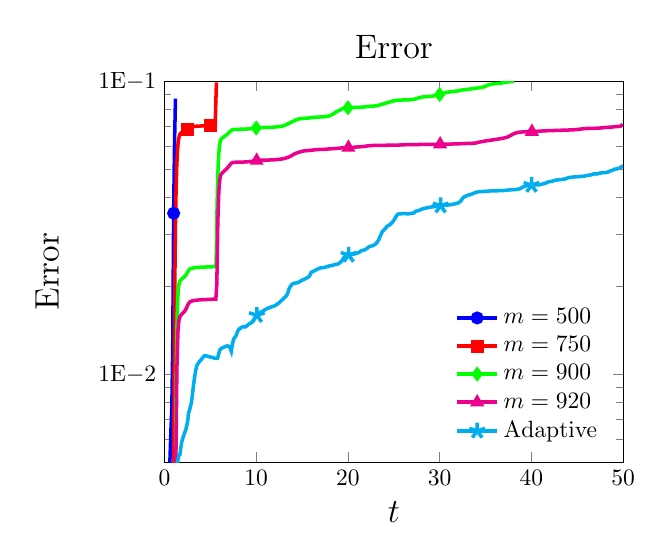 \begin{tikzpicture}[scale=0.85]

\begin{axis}[
  xmin = 0,
  xmax = 50,
  xtick = {0,10,20,30,40,50},
  xticklabels = {$0$,$10$,$20$,$30$,$40$,$50$},
  xlabel = $t$,
  ymode = log,
  ymin = 5E-3,
  ymax = 1E-1,
  ytick = {1E-3,1E-2,1E-1},
  yticklabels = {$1$E$-3$,$1$E$-2$,$1$E$-1$},
  ylabel = {Error},
  ylabel style = {yshift = 10pt},
  label style = {font=\Large},
%  legend entries = {$m=500$, $m=750$, $m=900$, $m=920$,
%  $m=1000$, Adaptive},
  legend entries = {$m=500$, $m=750$, $m=900$, $m=920$, Adaptive},
  legend cell align=left,
%  legend style={at={(0.96,0.5)},anchor=east},
%  legend style={at={(0.96,0.44)},anchor=east},
  legend pos = south east,
  legend style = {draw=none},
  title = {\Large{Error}}
  ]

\addlegendimage{mark=*,mark options=solid,blue,line width=1.5,solid}
\addlegendimage{mark=square*,mark options=solid,red,line width=1.5,solid}
\addlegendimage{mark=diamond*,mark options=solid,green,line width=1.5,solid}
\addlegendimage{mark=triangle*,mark options=solid,magenta,line width=1.5,solid}
\addlegendimage{mark=star,mark size=3.5pt,mark options=solid,cyan,line width=1.5,solid}

% error for m = 500
\addplot [mark=none,blue,line width=1.5] table{
1.0e-01 1.844e-06
2.0e-01 6.227e-04
3.0e-01 1.572e-03
4.0e-01 2.642e-03
5.0e-01 3.846e-03
6.0e-01 5.113e-03
7.0e-01 6.371e-03
8.0e-01 7.62e-03
9.0e-01 1.231e-02
1.0e+00 3.538e-02
1.1e+00 6.255e-02
1.2e+00 8.716e-02
};

% error for m = 750
\addplot [mark=none,red,line width=1.5] table{
6.667e-02 1.29e-06
1.333e-01 1.23e-04
2.0e-01 3.021e-04
2.667e-01 5.118e-04
3.333e-01 7.501e-04
4.0e-01 1.009e-03
4.667e-01 1.282e-03
5.333e-01 1.564e-03
6.0e-01 1.847e-03
6.667e-01 2.126e-03
7.333e-01 2.425e-03
8.0e-01 2.998e-03
8.667e-01 3.577e-03
9.333e-01 4.129e-03
1.0e+00 4.635e-03
1.067e+00 1.057e-02
1.133e+00 2.128e-02
1.2e+00 3.277e-02
1.267e+00 4.286e-02
1.333e+00 5.068e-02
1.4e+00 5.644e-02
1.467e+00 6.053e-02
1.533e+00 6.312e-02
1.6e+00 6.47e-02
1.667e+00 6.564e-02
1.733e+00 6.617e-02
1.8e+00 6.65e-02
1.867e+00 6.673e-02
1.933e+00 6.692e-02
2.0e+00 6.708e-02
2.067e+00 6.723e-02
2.133e+00 6.737e-02
2.2e+00 6.752e-02
2.267e+00 6.766e-02
2.333e+00 6.783e-02
2.4e+00 6.803e-02
2.467e+00 6.828e-02
2.533e+00 6.855e-02
2.6e+00 6.881e-02
2.667e+00 6.906e-02
2.733e+00 6.929e-02
2.8e+00 6.949e-02
2.867e+00 6.964e-02
2.933e+00 6.975e-02
3.0e+00 6.983e-02
3.067e+00 6.99e-02
3.133e+00 6.995e-02
3.2e+00 7.0e-02
3.267e+00 7.004e-02
3.333e+00 7.007e-02
3.4e+00 7.01e-02
3.467e+00 7.013e-02
3.533e+00 7.015e-02
3.6e+00 7.017e-02
3.667e+00 7.019e-02
3.733e+00 7.021e-02
3.8e+00 7.023e-02
3.867e+00 7.024e-02
3.933e+00 7.026e-02
4.0e+00 7.027e-02
4.067e+00 7.029e-02
4.133e+00 7.03e-02
4.2e+00 7.031e-02
4.267e+00 7.032e-02
4.333e+00 7.034e-02
4.4e+00 7.035e-02
4.467e+00 7.035e-02
4.533e+00 7.037e-02
4.6e+00 7.037e-02
4.667e+00 7.038e-02
4.733e+00 7.039e-02
4.8e+00 7.04e-02
4.867e+00 7.041e-02
4.933e+00 7.042e-02
5.0e+00 7.043e-02
5.067e+00 7.044e-02
5.133e+00 7.044e-02
5.2e+00 7.045e-02
5.267e+00 7.045e-02
5.333e+00 7.045e-02
5.4e+00 7.046e-02
5.467e+00 7.046e-02
5.533e+00 7.046e-02
5.6e+00 8.528e-02
5.667e+00 9.901e-02
};

% error for m = 900
\addplot [mark=none,green,line width=1.5] table{
5.556e-02 1.234e-06
1.111e-01 5.878e-05
1.667e-01 1.428e-04
2.222e-01 2.417e-04
2.778e-01 3.54e-04
3.333e-01 4.764e-04
3.889e-01 6.072e-04
4.444e-01 7.449e-04
5.0e-01 8.868e-04
5.556e-01 1.03e-03
6.111e-01 1.173e-03
6.667e-01 1.313e-03
7.222e-01 1.474e-03
7.778e-01 1.764e-03
8.333e-01 2.057e-03
8.889e-01 2.34e-03
9.444e-01 2.603e-03
1.0e+00 2.841e-03
1.056e+00 3.05e-03
1.111e+00 3.229e-03
1.167e+00 3.385e-03
1.222e+00 6.159e-03
1.278e+00 9.717e-03
1.333e+00 1.32e-02
1.389e+00 1.6e-02
1.444e+00 1.802e-02
1.5e+00 1.93e-02
1.556e+00 2.004e-02
1.611e+00 2.045e-02
1.667e+00 2.069e-02
1.722e+00 2.083e-02
1.778e+00 2.093e-02
1.833e+00 2.102e-02
1.889e+00 2.11e-02
1.944e+00 2.118e-02
2.0e+00 2.126e-02
2.056e+00 2.133e-02
2.111e+00 2.14e-02
2.167e+00 2.147e-02
2.222e+00 2.155e-02
2.278e+00 2.165e-02
2.333e+00 2.177e-02
2.389e+00 2.192e-02
2.444e+00 2.208e-02
2.5e+00 2.224e-02
2.556e+00 2.239e-02
2.611e+00 2.254e-02
2.667e+00 2.266e-02
2.722e+00 2.276e-02
2.778e+00 2.283e-02
2.833e+00 2.287e-02
2.889e+00 2.291e-02
2.944e+00 2.294e-02
3.0e+00 2.296e-02
3.056e+00 2.298e-02
3.111e+00 2.3e-02
3.167e+00 2.302e-02
3.222e+00 2.303e-02
3.278e+00 2.305e-02
3.333e+00 2.306e-02
3.389e+00 2.307e-02
3.444e+00 2.308e-02
3.5e+00 2.309e-02
3.556e+00 2.31e-02
3.611e+00 2.311e-02
3.667e+00 2.311e-02
3.722e+00 2.312e-02
3.778e+00 2.313e-02
3.833e+00 2.313e-02
3.889e+00 2.314e-02
3.944e+00 2.315e-02
4.0e+00 2.315e-02
4.056e+00 2.316e-02
4.111e+00 2.316e-02
4.167e+00 2.316e-02
4.222e+00 2.317e-02
4.278e+00 2.317e-02
4.333e+00 2.318e-02
4.389e+00 2.318e-02
4.444e+00 2.318e-02
4.5e+00 2.319e-02
4.556e+00 2.319e-02
4.611e+00 2.319e-02
4.667e+00 2.32e-02
4.722e+00 2.32e-02
4.778e+00 2.321e-02
4.833e+00 2.321e-02
4.889e+00 2.321e-02
4.944e+00 2.322e-02
5.0e+00 2.322e-02
5.056e+00 2.323e-02
5.111e+00 2.323e-02
5.167e+00 2.323e-02
5.222e+00 2.323e-02
5.278e+00 2.324e-02
5.333e+00 2.324e-02
5.389e+00 2.324e-02
5.444e+00 2.324e-02
5.5e+00 2.324e-02
5.556e+00 2.324e-02
5.611e+00 2.324e-02
5.667e+00 2.741e-02
5.722e+00 3.575e-02
5.778e+00 4.312e-02
5.833e+00 4.925e-02
5.889e+00 5.409e-02
5.944e+00 5.769e-02
6.0e+00 6.019e-02
6.056e+00 6.178e-02
6.111e+00 6.272e-02
6.167e+00 6.325e-02
6.222e+00 6.357e-02
6.278e+00 6.38e-02
6.333e+00 6.401e-02
6.389e+00 6.421e-02
6.444e+00 6.442e-02
6.5e+00 6.462e-02
6.556e+00 6.483e-02
6.611e+00 6.503e-02
6.667e+00 6.523e-02
6.722e+00 6.543e-02
6.778e+00 6.563e-02
6.833e+00 6.584e-02
6.889e+00 6.605e-02
6.944e+00 6.627e-02
7.0e+00 6.651e-02
7.056e+00 6.676e-02
7.111e+00 6.702e-02
7.167e+00 6.73e-02
7.222e+00 6.756e-02
7.278e+00 6.778e-02
7.333e+00 6.799e-02
7.389e+00 6.814e-02
7.444e+00 6.824e-02
7.5e+00 6.83e-02
7.556e+00 6.834e-02
7.611e+00 6.837e-02
7.667e+00 6.839e-02
7.722e+00 6.841e-02
7.778e+00 6.842e-02
7.833e+00 6.843e-02
7.889e+00 6.844e-02
7.944e+00 6.845e-02
8.0e+00 6.845e-02
8.056e+00 6.846e-02
8.111e+00 6.846e-02
8.167e+00 6.847e-02
8.222e+00 6.848e-02
8.278e+00 6.848e-02
8.333e+00 6.849e-02
8.389e+00 6.849e-02
8.444e+00 6.85e-02
8.5e+00 6.851e-02
8.556e+00 6.851e-02
8.611e+00 6.852e-02
8.667e+00 6.853e-02
8.722e+00 6.854e-02
8.778e+00 6.855e-02
8.833e+00 6.857e-02
8.889e+00 6.859e-02
8.944e+00 6.861e-02
9.0e+00 6.863e-02
9.056e+00 6.865e-02
9.111e+00 6.867e-02
9.167e+00 6.87e-02
9.222e+00 6.872e-02
9.278e+00 6.875e-02
9.333e+00 6.878e-02
9.389e+00 6.881e-02
9.444e+00 6.885e-02
9.5e+00 6.888e-02
9.556e+00 6.891e-02
9.611e+00 6.894e-02
9.667e+00 6.898e-02
9.722e+00 6.901e-02
9.778e+00 6.904e-02
9.833e+00 6.908e-02
9.889e+00 6.911e-02
9.944e+00 6.914e-02
1.0e+01 6.917e-02
1.006e+01 6.92e-02
1.011e+01 6.923e-02
1.017e+01 6.926e-02
1.022e+01 6.928e-02
1.028e+01 6.931e-02
1.033e+01 6.933e-02
1.039e+01 6.935e-02
1.044e+01 6.936e-02
1.05e+01 6.938e-02
1.056e+01 6.939e-02
1.061e+01 6.941e-02
1.067e+01 6.942e-02
1.072e+01 6.943e-02
1.078e+01 6.944e-02
1.083e+01 6.945e-02
1.089e+01 6.946e-02
1.094e+01 6.946e-02
1.1e+01 6.947e-02
1.106e+01 6.947e-02
1.111e+01 6.947e-02
1.117e+01 6.948e-02
1.122e+01 6.948e-02
1.128e+01 6.949e-02
1.133e+01 6.949e-02
1.139e+01 6.949e-02
1.144e+01 6.95e-02
1.15e+01 6.951e-02
1.156e+01 6.952e-02
1.161e+01 6.953e-02
1.167e+01 6.954e-02
1.172e+01 6.955e-02
1.178e+01 6.957e-02
1.183e+01 6.959e-02
1.189e+01 6.962e-02
1.194e+01 6.965e-02
1.2e+01 6.967e-02
1.206e+01 6.97e-02
1.211e+01 6.973e-02
1.217e+01 6.976e-02
1.222e+01 6.979e-02
1.228e+01 6.981e-02
1.233e+01 6.984e-02
1.239e+01 6.987e-02
1.244e+01 6.99e-02
1.25e+01 6.994e-02
1.256e+01 6.997e-02
1.261e+01 7.001e-02
1.267e+01 7.005e-02
1.272e+01 7.009e-02
1.278e+01 7.014e-02
1.283e+01 7.019e-02
1.289e+01 7.026e-02
1.294e+01 7.033e-02
1.3e+01 7.041e-02
1.306e+01 7.051e-02
1.311e+01 7.062e-02
1.317e+01 7.074e-02
1.322e+01 7.086e-02
1.328e+01 7.099e-02
1.333e+01 7.112e-02
1.339e+01 7.126e-02
1.344e+01 7.14e-02
1.35e+01 7.155e-02
1.356e+01 7.17e-02
1.361e+01 7.185e-02
1.367e+01 7.2e-02
1.372e+01 7.216e-02
1.378e+01 7.23e-02
1.383e+01 7.245e-02
1.389e+01 7.259e-02
1.394e+01 7.272e-02
1.4e+01 7.286e-02
1.406e+01 7.299e-02
1.411e+01 7.312e-02
1.417e+01 7.325e-02
1.422e+01 7.339e-02
1.428e+01 7.353e-02
1.433e+01 7.367e-02
1.439e+01 7.379e-02
1.444e+01 7.391e-02
1.45e+01 7.403e-02
1.456e+01 7.413e-02
1.461e+01 7.421e-02
1.467e+01 7.426e-02
1.472e+01 7.431e-02
1.478e+01 7.435e-02
1.483e+01 7.439e-02
1.489e+01 7.442e-02
1.494e+01 7.446e-02
1.5e+01 7.449e-02
1.506e+01 7.452e-02
1.511e+01 7.456e-02
1.517e+01 7.458e-02
1.522e+01 7.461e-02
1.528e+01 7.464e-02
1.533e+01 7.466e-02
1.539e+01 7.469e-02
1.544e+01 7.471e-02
1.55e+01 7.473e-02
1.556e+01 7.475e-02
1.561e+01 7.478e-02
1.567e+01 7.48e-02
1.572e+01 7.482e-02
1.578e+01 7.485e-02
1.583e+01 7.488e-02
1.589e+01 7.492e-02
1.594e+01 7.495e-02
1.6e+01 7.499e-02
1.606e+01 7.503e-02
1.611e+01 7.507e-02
1.617e+01 7.511e-02
1.622e+01 7.515e-02
1.628e+01 7.518e-02
1.633e+01 7.521e-02
1.639e+01 7.525e-02
1.644e+01 7.528e-02
1.65e+01 7.531e-02
1.656e+01 7.533e-02
1.661e+01 7.535e-02
1.667e+01 7.537e-02
1.672e+01 7.538e-02
1.678e+01 7.539e-02
1.683e+01 7.54e-02
1.689e+01 7.541e-02
1.694e+01 7.542e-02
1.7e+01 7.543e-02
1.706e+01 7.544e-02
1.711e+01 7.545e-02
1.717e+01 7.547e-02
1.722e+01 7.548e-02
1.728e+01 7.55e-02
1.733e+01 7.553e-02
1.739e+01 7.555e-02
1.744e+01 7.558e-02
1.75e+01 7.561e-02
1.756e+01 7.565e-02
1.761e+01 7.569e-02
1.767e+01 7.574e-02
1.772e+01 7.58e-02
1.778e+01 7.586e-02
1.783e+01 7.593e-02
1.789e+01 7.6e-02
1.794e+01 7.609e-02
1.8e+01 7.618e-02
1.806e+01 7.629e-02
1.811e+01 7.642e-02
1.817e+01 7.656e-02
1.822e+01 7.671e-02
1.828e+01 7.688e-02
1.833e+01 7.706e-02
1.839e+01 7.724e-02
1.844e+01 7.744e-02
1.85e+01 7.764e-02
1.856e+01 7.785e-02
1.861e+01 7.806e-02
1.867e+01 7.826e-02
1.872e+01 7.846e-02
1.878e+01 7.865e-02
1.883e+01 7.883e-02
1.889e+01 7.9e-02
1.894e+01 7.915e-02
1.9e+01 7.93e-02
1.906e+01 7.944e-02
1.911e+01 7.958e-02
1.917e+01 7.974e-02
1.922e+01 7.99e-02
1.928e+01 8.008e-02
1.933e+01 8.024e-02
1.939e+01 8.04e-02
1.944e+01 8.052e-02
1.95e+01 8.063e-02
1.956e+01 8.072e-02
1.961e+01 8.079e-02
1.967e+01 8.085e-02
1.972e+01 8.09e-02
1.978e+01 8.094e-02
1.983e+01 8.099e-02
1.989e+01 8.102e-02
1.994e+01 8.105e-02
2.0e+01 8.108e-02
2.006e+01 8.11e-02
2.011e+01 8.113e-02
2.017e+01 8.115e-02
2.022e+01 8.117e-02
2.028e+01 8.118e-02
2.033e+01 8.12e-02
2.039e+01 8.121e-02
2.044e+01 8.122e-02
2.05e+01 8.123e-02
2.056e+01 8.124e-02
2.061e+01 8.125e-02
2.067e+01 8.126e-02
2.072e+01 8.127e-02
2.078e+01 8.127e-02
2.083e+01 8.129e-02
2.089e+01 8.13e-02
2.094e+01 8.131e-02
2.1e+01 8.132e-02
2.106e+01 8.133e-02
2.111e+01 8.135e-02
2.117e+01 8.136e-02
2.122e+01 8.137e-02
2.128e+01 8.139e-02
2.133e+01 8.14e-02
2.139e+01 8.142e-02
2.144e+01 8.144e-02
2.15e+01 8.146e-02
2.156e+01 8.148e-02
2.161e+01 8.151e-02
2.167e+01 8.154e-02
2.172e+01 8.157e-02
2.178e+01 8.161e-02
2.183e+01 8.166e-02
2.189e+01 8.171e-02
2.194e+01 8.175e-02
2.2e+01 8.18e-02
2.206e+01 8.183e-02
2.211e+01 8.187e-02
2.217e+01 8.19e-02
2.222e+01 8.192e-02
2.228e+01 8.195e-02
2.233e+01 8.198e-02
2.239e+01 8.201e-02
2.244e+01 8.203e-02
2.25e+01 8.205e-02
2.256e+01 8.207e-02
2.261e+01 8.208e-02
2.267e+01 8.21e-02
2.272e+01 8.212e-02
2.278e+01 8.215e-02
2.283e+01 8.217e-02
2.289e+01 8.22e-02
2.294e+01 8.224e-02
2.3e+01 8.228e-02
2.306e+01 8.233e-02
2.311e+01 8.239e-02
2.317e+01 8.245e-02
2.322e+01 8.252e-02
2.328e+01 8.26e-02
2.333e+01 8.268e-02
2.339e+01 8.277e-02
2.344e+01 8.286e-02
2.35e+01 8.296e-02
2.356e+01 8.305e-02
2.361e+01 8.315e-02
2.367e+01 8.325e-02
2.372e+01 8.335e-02
2.378e+01 8.345e-02
2.383e+01 8.354e-02
2.389e+01 8.364e-02
2.394e+01 8.374e-02
2.4e+01 8.385e-02
2.406e+01 8.395e-02
2.411e+01 8.406e-02
2.417e+01 8.417e-02
2.422e+01 8.427e-02
2.428e+01 8.438e-02
2.433e+01 8.448e-02
2.439e+01 8.459e-02
2.444e+01 8.469e-02
2.45e+01 8.479e-02
2.456e+01 8.489e-02
2.461e+01 8.499e-02
2.467e+01 8.509e-02
2.472e+01 8.519e-02
2.478e+01 8.529e-02
2.483e+01 8.538e-02
2.489e+01 8.547e-02
2.494e+01 8.555e-02
2.5e+01 8.563e-02
2.506e+01 8.57e-02
2.511e+01 8.577e-02
2.517e+01 8.583e-02
2.522e+01 8.588e-02
2.528e+01 8.593e-02
2.533e+01 8.597e-02
2.539e+01 8.601e-02
2.544e+01 8.604e-02
2.55e+01 8.607e-02
2.556e+01 8.609e-02
2.561e+01 8.611e-02
2.567e+01 8.612e-02
2.572e+01 8.614e-02
2.578e+01 8.615e-02
2.583e+01 8.616e-02
2.589e+01 8.617e-02
2.594e+01 8.618e-02
2.6e+01 8.619e-02
2.606e+01 8.62e-02
2.611e+01 8.62e-02
2.617e+01 8.621e-02
2.622e+01 8.622e-02
2.628e+01 8.623e-02
2.633e+01 8.624e-02
2.639e+01 8.625e-02
2.644e+01 8.626e-02
2.65e+01 8.626e-02
2.656e+01 8.627e-02
2.661e+01 8.628e-02
2.667e+01 8.629e-02
2.672e+01 8.631e-02
2.678e+01 8.634e-02
2.683e+01 8.639e-02
2.689e+01 8.643e-02
2.694e+01 8.647e-02
2.7e+01 8.65e-02
2.706e+01 8.655e-02
2.711e+01 8.659e-02
2.717e+01 8.665e-02
2.722e+01 8.672e-02
2.728e+01 8.679e-02
2.733e+01 8.688e-02
2.739e+01 8.698e-02
2.744e+01 8.708e-02
2.75e+01 8.719e-02
2.756e+01 8.731e-02
2.761e+01 8.742e-02
2.767e+01 8.754e-02
2.772e+01 8.765e-02
2.778e+01 8.776e-02
2.783e+01 8.787e-02
2.789e+01 8.797e-02
2.794e+01 8.805e-02
2.8e+01 8.812e-02
2.806e+01 8.818e-02
2.811e+01 8.823e-02
2.817e+01 8.826e-02
2.822e+01 8.829e-02
2.828e+01 8.832e-02
2.833e+01 8.836e-02
2.839e+01 8.839e-02
2.844e+01 8.843e-02
2.85e+01 8.846e-02
2.856e+01 8.848e-02
2.861e+01 8.851e-02
2.867e+01 8.853e-02
2.872e+01 8.856e-02
2.878e+01 8.858e-02
2.883e+01 8.861e-02
2.889e+01 8.864e-02
2.894e+01 8.867e-02
2.9e+01 8.871e-02
2.906e+01 8.875e-02
2.911e+01 8.88e-02
2.917e+01 8.884e-02
2.922e+01 8.89e-02
2.928e+01 8.896e-02
2.933e+01 8.903e-02
2.939e+01 8.91e-02
2.944e+01 8.919e-02
2.95e+01 8.929e-02
2.956e+01 8.939e-02
2.961e+01 8.948e-02
2.967e+01 8.957e-02
2.972e+01 8.965e-02
2.978e+01 8.973e-02
2.983e+01 8.98e-02
2.989e+01 8.987e-02
2.994e+01 8.993e-02
3.0e+01 9.0e-02
3.006e+01 9.006e-02
3.011e+01 9.014e-02
3.017e+01 9.023e-02
3.022e+01 9.033e-02
3.028e+01 9.044e-02
3.033e+01 9.057e-02
3.039e+01 9.071e-02
3.044e+01 9.085e-02
3.05e+01 9.1e-02
3.056e+01 9.113e-02
3.061e+01 9.125e-02
3.067e+01 9.135e-02
3.072e+01 9.144e-02
3.078e+01 9.152e-02
3.083e+01 9.159e-02
3.089e+01 9.165e-02
3.094e+01 9.17e-02
3.1e+01 9.176e-02
3.106e+01 9.181e-02
3.111e+01 9.186e-02
3.117e+01 9.191e-02
3.122e+01 9.196e-02
3.128e+01 9.201e-02
3.133e+01 9.206e-02
3.139e+01 9.21e-02
3.144e+01 9.214e-02
3.15e+01 9.219e-02
3.156e+01 9.223e-02
3.161e+01 9.227e-02
3.167e+01 9.231e-02
3.172e+01 9.235e-02
3.178e+01 9.239e-02
3.183e+01 9.243e-02
3.189e+01 9.248e-02
3.194e+01 9.253e-02
3.2e+01 9.259e-02
3.206e+01 9.266e-02
3.211e+01 9.273e-02
3.217e+01 9.282e-02
3.222e+01 9.291e-02
3.228e+01 9.3e-02
3.233e+01 9.308e-02
3.239e+01 9.317e-02
3.244e+01 9.324e-02
3.25e+01 9.329e-02
3.256e+01 9.334e-02
3.261e+01 9.338e-02
3.267e+01 9.342e-02
3.272e+01 9.347e-02
3.278e+01 9.351e-02
3.283e+01 9.355e-02
3.289e+01 9.359e-02
3.294e+01 9.364e-02
3.3e+01 9.368e-02
3.306e+01 9.372e-02
3.311e+01 9.377e-02
3.317e+01 9.381e-02
3.322e+01 9.386e-02
3.328e+01 9.39e-02
3.333e+01 9.395e-02
3.339e+01 9.4e-02
3.344e+01 9.405e-02
3.35e+01 9.41e-02
3.356e+01 9.415e-02
3.361e+01 9.421e-02
3.367e+01 9.426e-02
3.372e+01 9.432e-02
3.378e+01 9.438e-02
3.383e+01 9.444e-02
3.389e+01 9.449e-02
3.394e+01 9.455e-02
3.4e+01 9.461e-02
3.406e+01 9.466e-02
3.411e+01 9.472e-02
3.417e+01 9.478e-02
3.422e+01 9.484e-02
3.428e+01 9.49e-02
3.433e+01 9.496e-02
3.439e+01 9.502e-02
3.444e+01 9.508e-02
3.45e+01 9.514e-02
3.456e+01 9.521e-02
3.461e+01 9.527e-02
3.467e+01 9.534e-02
3.472e+01 9.542e-02
3.478e+01 9.549e-02
3.483e+01 9.557e-02
3.489e+01 9.568e-02
3.494e+01 9.588e-02
3.5e+01 9.61e-02
3.506e+01 9.631e-02
3.511e+01 9.651e-02
3.517e+01 9.668e-02
3.522e+01 9.683e-02
3.528e+01 9.696e-02
3.533e+01 9.708e-02
3.539e+01 9.718e-02
3.544e+01 9.728e-02
3.55e+01 9.737e-02
3.556e+01 9.746e-02
3.561e+01 9.754e-02
3.567e+01 9.762e-02
3.572e+01 9.77e-02
3.578e+01 9.777e-02
3.583e+01 9.784e-02
3.589e+01 9.79e-02
3.594e+01 9.796e-02
3.6e+01 9.802e-02
3.606e+01 9.806e-02
3.611e+01 9.81e-02
3.617e+01 9.814e-02
3.622e+01 9.817e-02
3.628e+01 9.82e-02
3.633e+01 9.822e-02
3.639e+01 9.824e-02
3.644e+01 9.825e-02
3.65e+01 9.827e-02
3.656e+01 9.828e-02
3.661e+01 9.831e-02
3.667e+01 9.838e-02
3.672e+01 9.846e-02
3.678e+01 9.854e-02
3.683e+01 9.863e-02
3.689e+01 9.871e-02
3.694e+01 9.879e-02
3.7e+01 9.888e-02
3.706e+01 9.896e-02
3.711e+01 9.903e-02
3.717e+01 9.91e-02
3.722e+01 9.916e-02
3.728e+01 9.922e-02
3.733e+01 9.927e-02
3.739e+01 9.932e-02
3.744e+01 9.935e-02
3.75e+01 9.939e-02
3.756e+01 9.943e-02
3.761e+01 9.946e-02
3.767e+01 9.949e-02
3.772e+01 9.953e-02
3.778e+01 9.957e-02
3.783e+01 9.961e-02
3.789e+01 9.967e-02
3.794e+01 9.973e-02
3.8e+01 9.979e-02
3.806e+01 9.987e-02
3.811e+01 9.995e-02
};

% error for m = 920
\addplot [mark=none,magenta,line width=1.5] table{
5.435e-02 1.215e-06
1.63e-01 1.304e-04
2.717e-01 3.232e-04
3.804e-01 5.544e-04
4.891e-01 8.105e-04
5.978e-01 1.074e-03
7.065e-01 1.333e-03
8.152e-01 1.852e-03
9.239e-01 2.364e-03
1.033e+00 2.792e-03
1.141e+00 3.118e-03
1.25e+00 5.386e-03
1.359e+00 1.058e-02
1.467e+00 1.394e-02
1.576e+00 1.526e-02
1.685e+00 1.568e-02
1.794e+00 1.588e-02
1.902e+00 1.603e-02
2.011e+00 1.616e-02
2.12e+00 1.629e-02
2.228e+00 1.644e-02
2.337e+00 1.665e-02
2.446e+00 1.695e-02
2.554e+00 1.724e-02
2.663e+00 1.748e-02
2.772e+00 1.763e-02
2.88e+00 1.77e-02
2.989e+00 1.775e-02
3.098e+00 1.778e-02
3.207e+00 1.781e-02
3.315e+00 1.783e-02
3.424e+00 1.785e-02
3.533e+00 1.787e-02
3.641e+00 1.788e-02
3.75e+00 1.79e-02
3.859e+00 1.791e-02
3.967e+00 1.792e-02
4.076e+00 1.793e-02
4.185e+00 1.794e-02
4.293e+00 1.794e-02
4.402e+00 1.795e-02
4.511e+00 1.796e-02
4.62e+00 1.796e-02
4.728e+00 1.797e-02
4.837e+00 1.798e-02
4.946e+00 1.798e-02
5.054e+00 1.799e-02
5.163e+00 1.8e-02
5.272e+00 1.8e-02
5.38e+00 1.8e-02
5.489e+00 1.8e-02
5.598e+00 1.8e-02
5.707e+00 2.028e-02
5.815e+00 3.318e-02
5.924e+00 4.189e-02
6.033e+00 4.625e-02
6.141e+00 4.784e-02
6.25e+00 4.84e-02
6.359e+00 4.878e-02
6.467e+00 4.915e-02
6.576e+00 4.953e-02
6.685e+00 4.99e-02
6.793e+00 5.028e-02
6.902e+00 5.069e-02
7.011e+00 5.116e-02
7.12e+00 5.171e-02
7.228e+00 5.219e-02
7.337e+00 5.255e-02
7.446e+00 5.271e-02
7.554e+00 5.278e-02
7.663e+00 5.281e-02
7.772e+00 5.284e-02
7.88e+00 5.285e-02
7.989e+00 5.287e-02
8.098e+00 5.288e-02
8.207e+00 5.289e-02
8.315e+00 5.29e-02
8.424e+00 5.29e-02
8.533e+00 5.292e-02
8.641e+00 5.293e-02
8.75e+00 5.295e-02
8.859e+00 5.298e-02
8.967e+00 5.301e-02
9.076e+00 5.305e-02
9.185e+00 5.309e-02
9.293e+00 5.314e-02
9.402e+00 5.319e-02
9.511e+00 5.325e-02
9.62e+00 5.33e-02
9.728e+00 5.336e-02
9.837e+00 5.342e-02
9.946e+00 5.347e-02
1.005e+01 5.352e-02
1.016e+01 5.357e-02
1.027e+01 5.361e-02
1.038e+01 5.365e-02
1.049e+01 5.368e-02
1.06e+01 5.37e-02
1.071e+01 5.372e-02
1.081e+01 5.374e-02
1.092e+01 5.375e-02
1.103e+01 5.375e-02
1.114e+01 5.376e-02
1.125e+01 5.376e-02
1.136e+01 5.377e-02
1.147e+01 5.378e-02
1.158e+01 5.379e-02
1.169e+01 5.381e-02
1.179e+01 5.383e-02
1.19e+01 5.386e-02
1.201e+01 5.39e-02
1.212e+01 5.394e-02
1.223e+01 5.397e-02
1.234e+01 5.401e-02
1.245e+01 5.405e-02
1.255e+01 5.41e-02
1.266e+01 5.415e-02
1.277e+01 5.42e-02
1.288e+01 5.427e-02
1.299e+01 5.435e-02
1.31e+01 5.445e-02
1.321e+01 5.458e-02
1.331e+01 5.472e-02
1.342e+01 5.487e-02
1.353e+01 5.502e-02
1.364e+01 5.519e-02
1.375e+01 5.541e-02
1.386e+01 5.567e-02
1.397e+01 5.595e-02
1.408e+01 5.621e-02
1.419e+01 5.644e-02
1.429e+01 5.663e-02
1.44e+01 5.681e-02
1.451e+01 5.697e-02
1.462e+01 5.711e-02
1.473e+01 5.725e-02
1.484e+01 5.738e-02
1.495e+01 5.751e-02
1.505e+01 5.763e-02
1.516e+01 5.772e-02
1.527e+01 5.779e-02
1.538e+01 5.785e-02
1.549e+01 5.788e-02
1.56e+01 5.792e-02
1.571e+01 5.795e-02
1.581e+01 5.798e-02
1.592e+01 5.802e-02
1.603e+01 5.807e-02
1.614e+01 5.813e-02
1.625e+01 5.819e-02
1.636e+01 5.825e-02
1.647e+01 5.83e-02
1.658e+01 5.835e-02
1.669e+01 5.838e-02
1.679e+01 5.84e-02
1.69e+01 5.843e-02
1.701e+01 5.844e-02
1.712e+01 5.846e-02
1.723e+01 5.848e-02
1.734e+01 5.849e-02
1.745e+01 5.851e-02
1.755e+01 5.854e-02
1.766e+01 5.857e-02
1.777e+01 5.861e-02
1.788e+01 5.864e-02
1.799e+01 5.868e-02
1.81e+01 5.871e-02
1.821e+01 5.874e-02
1.831e+01 5.877e-02
1.842e+01 5.88e-02
1.853e+01 5.883e-02
1.864e+01 5.887e-02
1.875e+01 5.891e-02
1.886e+01 5.896e-02
1.897e+01 5.902e-02
1.908e+01 5.906e-02
1.919e+01 5.91e-02
1.929e+01 5.913e-02
1.94e+01 5.915e-02
1.951e+01 5.917e-02
1.962e+01 5.92e-02
1.973e+01 5.925e-02
1.984e+01 5.927e-02
1.995e+01 5.928e-02
2.005e+01 5.929e-02
2.016e+01 5.93e-02
2.027e+01 5.931e-02
2.038e+01 5.933e-02
2.049e+01 5.936e-02
2.06e+01 5.941e-02
2.071e+01 5.947e-02
2.082e+01 5.952e-02
2.092e+01 5.956e-02
2.103e+01 5.96e-02
2.114e+01 5.963e-02
2.125e+01 5.966e-02
2.136e+01 5.97e-02
2.147e+01 5.973e-02
2.158e+01 5.978e-02
2.168e+01 5.983e-02
2.179e+01 5.988e-02
2.19e+01 5.994e-02
2.201e+01 5.999e-02
2.212e+01 6.005e-02
2.223e+01 6.011e-02
2.234e+01 6.019e-02
2.245e+01 6.022e-02
2.255e+01 6.026e-02
2.266e+01 6.027e-02
2.277e+01 6.029e-02
2.288e+01 6.03e-02
2.299e+01 6.032e-02
2.31e+01 6.033e-02
2.321e+01 6.034e-02
2.332e+01 6.034e-02
2.342e+01 6.035e-02
2.353e+01 6.035e-02
2.364e+01 6.036e-02
2.375e+01 6.036e-02
2.386e+01 6.037e-02
2.397e+01 6.037e-02
2.408e+01 6.038e-02
2.418e+01 6.039e-02
2.429e+01 6.039e-02
2.44e+01 6.04e-02
2.451e+01 6.04e-02
2.462e+01 6.04e-02
2.473e+01 6.041e-02
2.484e+01 6.041e-02
2.495e+01 6.042e-02
2.505e+01 6.043e-02
2.516e+01 6.044e-02
2.527e+01 6.045e-02
2.538e+01 6.047e-02
2.549e+01 6.048e-02
2.56e+01 6.05e-02
2.571e+01 6.052e-02
2.582e+01 6.054e-02
2.592e+01 6.057e-02
2.603e+01 6.06e-02
2.614e+01 6.062e-02
2.625e+01 6.063e-02
2.636e+01 6.065e-02
2.647e+01 6.066e-02
2.658e+01 6.067e-02
2.668e+01 6.068e-02
2.679e+01 6.069e-02
2.69e+01 6.069e-02
2.701e+01 6.07e-02
2.712e+01 6.071e-02
2.723e+01 6.071e-02
2.734e+01 6.072e-02
2.745e+01 6.072e-02
2.755e+01 6.072e-02
2.766e+01 6.073e-02
2.777e+01 6.075e-02
2.788e+01 6.076e-02
2.799e+01 6.077e-02
2.81e+01 6.078e-02
2.821e+01 6.079e-02
2.832e+01 6.08e-02
2.842e+01 6.08e-02
2.853e+01 6.081e-02
2.864e+01 6.082e-02
2.875e+01 6.083e-02
2.886e+01 6.084e-02
2.897e+01 6.084e-02
2.908e+01 6.085e-02
2.918e+01 6.085e-02
2.929e+01 6.085e-02
2.94e+01 6.085e-02
2.951e+01 6.086e-02
2.962e+01 6.086e-02
2.973e+01 6.086e-02
2.984e+01 6.087e-02
2.995e+01 6.087e-02
3.005e+01 6.087e-02
3.016e+01 6.087e-02
3.027e+01 6.088e-02
3.038e+01 6.088e-02
3.049e+01 6.089e-02
3.06e+01 6.09e-02
3.071e+01 6.091e-02
3.082e+01 6.093e-02
3.092e+01 6.094e-02
3.103e+01 6.095e-02
3.114e+01 6.096e-02
3.125e+01 6.097e-02
3.136e+01 6.099e-02
3.147e+01 6.101e-02
3.158e+01 6.104e-02
3.168e+01 6.106e-02
3.179e+01 6.108e-02
3.19e+01 6.109e-02
3.201e+01 6.11e-02
3.212e+01 6.11e-02
3.223e+01 6.111e-02
3.234e+01 6.113e-02
3.245e+01 6.114e-02
3.255e+01 6.117e-02
3.266e+01 6.12e-02
3.277e+01 6.122e-02
3.288e+01 6.124e-02
3.299e+01 6.125e-02
3.31e+01 6.127e-02
3.321e+01 6.128e-02
3.332e+01 6.13e-02
3.342e+01 6.132e-02
3.353e+01 6.133e-02
3.364e+01 6.135e-02
3.375e+01 6.136e-02
3.386e+01 6.141e-02
3.397e+01 6.153e-02
3.408e+01 6.165e-02
3.418e+01 6.177e-02
3.429e+01 6.188e-02
3.44e+01 6.198e-02
3.451e+01 6.207e-02
3.462e+01 6.216e-02
3.473e+01 6.224e-02
3.484e+01 6.233e-02
3.495e+01 6.242e-02
3.505e+01 6.251e-02
3.516e+01 6.259e-02
3.527e+01 6.266e-02
3.538e+01 6.272e-02
3.549e+01 6.278e-02
3.56e+01 6.285e-02
3.571e+01 6.293e-02
3.582e+01 6.301e-02
3.592e+01 6.31e-02
3.603e+01 6.319e-02
3.614e+01 6.326e-02
3.625e+01 6.333e-02
3.636e+01 6.339e-02
3.647e+01 6.346e-02
3.658e+01 6.354e-02
3.668e+01 6.363e-02
3.679e+01 6.373e-02
3.69e+01 6.383e-02
3.701e+01 6.394e-02
3.712e+01 6.406e-02
3.723e+01 6.42e-02
3.734e+01 6.436e-02
3.745e+01 6.455e-02
3.755e+01 6.478e-02
3.766e+01 6.505e-02
3.777e+01 6.534e-02
3.788e+01 6.562e-02
3.799e+01 6.59e-02
3.81e+01 6.614e-02
3.821e+01 6.635e-02
3.832e+01 6.652e-02
3.842e+01 6.666e-02
3.853e+01 6.678e-02
3.864e+01 6.686e-02
3.875e+01 6.693e-02
3.886e+01 6.698e-02
3.897e+01 6.703e-02
3.908e+01 6.706e-02
3.918e+01 6.709e-02
3.929e+01 6.712e-02
3.94e+01 6.713e-02
3.951e+01 6.715e-02
3.962e+01 6.716e-02
3.973e+01 6.717e-02
3.984e+01 6.718e-02
3.995e+01 6.719e-02
4.005e+01 6.721e-02
4.016e+01 6.723e-02
4.027e+01 6.726e-02
4.038e+01 6.729e-02
4.049e+01 6.733e-02
4.06e+01 6.737e-02
4.071e+01 6.742e-02
4.082e+01 6.745e-02
4.092e+01 6.749e-02
4.103e+01 6.752e-02
4.114e+01 6.755e-02
4.125e+01 6.758e-02
4.136e+01 6.76e-02
4.147e+01 6.763e-02
4.158e+01 6.766e-02
4.168e+01 6.768e-02
4.179e+01 6.77e-02
4.19e+01 6.772e-02
4.201e+01 6.774e-02
4.212e+01 6.776e-02
4.223e+01 6.778e-02
4.234e+01 6.78e-02
4.245e+01 6.782e-02
4.255e+01 6.783e-02
4.266e+01 6.785e-02
4.277e+01 6.786e-02
4.288e+01 6.788e-02
4.299e+01 6.79e-02
4.31e+01 6.792e-02
4.321e+01 6.794e-02
4.332e+01 6.796e-02
4.342e+01 6.798e-02
4.353e+01 6.801e-02
4.364e+01 6.803e-02
4.375e+01 6.805e-02
4.386e+01 6.806e-02
4.397e+01 6.807e-02
4.408e+01 6.809e-02
4.418e+01 6.81e-02
4.429e+01 6.812e-02
4.44e+01 6.814e-02
4.451e+01 6.816e-02
4.462e+01 6.82e-02
4.473e+01 6.824e-02
4.484e+01 6.829e-02
4.495e+01 6.835e-02
4.505e+01 6.842e-02
4.516e+01 6.848e-02
4.527e+01 6.855e-02
4.538e+01 6.861e-02
4.549e+01 6.867e-02
4.56e+01 6.872e-02
4.571e+01 6.878e-02
4.582e+01 6.882e-02
4.592e+01 6.886e-02
4.603e+01 6.89e-02
4.614e+01 6.892e-02
4.625e+01 6.893e-02
4.636e+01 6.894e-02
4.647e+01 6.896e-02
4.658e+01 6.897e-02
4.668e+01 6.898e-02
4.679e+01 6.9e-02
4.69e+01 6.901e-02
4.701e+01 6.902e-02
4.712e+01 6.904e-02
4.723e+01 6.907e-02
4.734e+01 6.91e-02
4.745e+01 6.914e-02
4.755e+01 6.918e-02
4.766e+01 6.923e-02
4.777e+01 6.929e-02
4.788e+01 6.934e-02
4.799e+01 6.94e-02
4.81e+01 6.946e-02
4.821e+01 6.95e-02
4.832e+01 6.954e-02
4.842e+01 6.958e-02
4.853e+01 6.961e-02
4.864e+01 6.964e-02
4.875e+01 6.968e-02
4.886e+01 6.973e-02
4.897e+01 6.981e-02
4.908e+01 6.987e-02
4.918e+01 6.992e-02
4.929e+01 6.997e-02
4.94e+01 6.999e-02
4.951e+01 7.0e-02
4.962e+01 7.002e-02
4.973e+01 7.022e-02
4.984e+01 7.068e-02
4.995e+01 7.12e-02
};

% adaptive time step size
\addplot [mark=none,cyan,line width=1.5] table{
5.0e-02 3.947e-05
1.212e-01 1.825e-04
2.224e-01 5.862e-04
3.335e-01 1.204e-03
4.39e-01 1.677e-03
5.547e-01 2.186e-03
6.655e-01 2.541e-03
7.707e-01 2.784e-03
8.727e-01 3.258e-03
9.702e-01 3.788e-03
1.068e+00 4.215e-03
1.143e+00 4.426e-03
1.215e+00 4.487e-03
1.283e+00 4.646e-03
1.348e+00 4.805e-03
1.414e+00 4.96e-03
1.479e+00 5.104e-03
1.546e+00 5.226e-03
1.616e+00 5.306e-03
1.692e+00 5.317e-03
1.774e+00 5.579e-03
1.859e+00 5.805e-03
1.946e+00 5.967e-03
2.036e+00 6.093e-03
2.124e+00 6.204e-03
2.208e+00 6.306e-03
2.288e+00 6.412e-03
2.368e+00 6.539e-03
2.449e+00 6.703e-03
2.532e+00 6.907e-03
2.617e+00 7.322e-03
2.67e+00 7.44e-03
2.72e+00 7.507e-03
2.785e+00 7.645e-03
2.848e+00 7.776e-03
2.921e+00 7.947e-03
3.025e+00 8.382e-03
3.143e+00 9.034e-03
3.26e+00 9.63e-03
3.382e+00 1.02e-02
3.491e+00 1.06e-02
3.595e+00 1.079e-02
3.698e+00 1.09e-02
3.8e+00 1.102e-02
3.903e+00 1.11e-02
4.018e+00 1.121e-02
4.143e+00 1.135e-02
4.273e+00 1.149e-02
4.397e+00 1.155e-02
4.514e+00 1.154e-02
4.618e+00 1.151e-02
4.696e+00 1.15e-02
4.769e+00 1.148e-02
4.839e+00 1.146e-02
4.906e+00 1.145e-02
4.977e+00 1.143e-02
5.052e+00 1.141e-02
5.129e+00 1.14e-02
5.209e+00 1.139e-02
5.292e+00 1.138e-02
5.378e+00 1.135e-02
5.468e+00 1.133e-02
5.564e+00 1.131e-02
5.668e+00 1.131e-02
5.783e+00 1.132e-02
5.901e+00 1.168e-02
6.014e+00 1.201e-02
6.123e+00 1.218e-02
6.231e+00 1.224e-02
6.337e+00 1.229e-02
6.44e+00 1.233e-02
6.544e+00 1.237e-02
6.652e+00 1.241e-02
6.771e+00 1.246e-02
6.903e+00 1.247e-02
7.03e+00 1.242e-02
7.154e+00 1.226e-02
7.284e+00 1.196e-02
7.407e+00 1.264e-02
7.528e+00 1.312e-02
7.636e+00 1.331e-02
7.738e+00 1.34e-02
7.846e+00 1.36e-02
7.956e+00 1.396e-02
8.053e+00 1.413e-02
8.145e+00 1.423e-02
8.246e+00 1.431e-02
8.352e+00 1.44e-02
8.472e+00 1.447e-02
8.599e+00 1.451e-02
8.698e+00 1.45e-02
8.792e+00 1.447e-02
8.918e+00 1.455e-02
9.039e+00 1.466e-02
9.153e+00 1.476e-02
9.274e+00 1.487e-02
9.345e+00 1.49e-02
9.411e+00 1.492e-02
9.506e+00 1.498e-02
9.601e+00 1.506e-02
9.71e+00 1.521e-02
9.842e+00 1.55e-02
9.96e+00 1.569e-02
1.007e+01 1.586e-02
1.02e+01 1.603e-02
1.032e+01 1.617e-02
1.043e+01 1.625e-02
1.055e+01 1.63e-02
1.068e+01 1.636e-02
1.082e+01 1.647e-02
1.096e+01 1.658e-02
1.109e+01 1.666e-02
1.122e+01 1.675e-02
1.135e+01 1.681e-02
1.147e+01 1.687e-02
1.158e+01 1.692e-02
1.169e+01 1.696e-02
1.18e+01 1.7e-02
1.191e+01 1.705e-02
1.202e+01 1.711e-02
1.215e+01 1.72e-02
1.228e+01 1.732e-02
1.24e+01 1.742e-02
1.251e+01 1.751e-02
1.264e+01 1.769e-02
1.277e+01 1.784e-02
1.289e+01 1.796e-02
1.302e+01 1.814e-02
1.316e+01 1.831e-02
1.33e+01 1.851e-02
1.344e+01 1.891e-02
1.36e+01 1.957e-02
1.374e+01 1.996e-02
1.387e+01 2.018e-02
1.402e+01 2.036e-02
1.415e+01 2.04e-02
1.425e+01 2.042e-02
1.435e+01 2.046e-02
1.443e+01 2.048e-02
1.45e+01 2.05e-02
1.458e+01 2.054e-02
1.468e+01 2.062e-02
1.48e+01 2.072e-02
1.492e+01 2.084e-02
1.504e+01 2.093e-02
1.515e+01 2.099e-02
1.526e+01 2.106e-02
1.54e+01 2.118e-02
1.556e+01 2.134e-02
1.569e+01 2.144e-02
1.582e+01 2.163e-02
1.598e+01 2.221e-02
1.607e+01 2.23e-02
1.615e+01 2.234e-02
1.627e+01 2.246e-02
1.637e+01 2.254e-02
1.646e+01 2.26e-02
1.657e+01 2.271e-02
1.668e+01 2.28e-02
1.679e+01 2.29e-02
1.69e+01 2.297e-02
1.699e+01 2.301e-02
1.708e+01 2.303e-02
1.717e+01 2.305e-02
1.726e+01 2.308e-02
1.735e+01 2.31e-02
1.745e+01 2.312e-02
1.756e+01 2.317e-02
1.768e+01 2.323e-02
1.78e+01 2.33e-02
1.792e+01 2.337e-02
1.8e+01 2.34e-02
1.809e+01 2.342e-02
1.818e+01 2.345e-02
1.828e+01 2.348e-02
1.839e+01 2.354e-02
1.85e+01 2.36e-02
1.86e+01 2.364e-02
1.871e+01 2.368e-02
1.883e+01 2.371e-02
1.894e+01 2.379e-02
1.905e+01 2.389e-02
1.915e+01 2.403e-02
1.924e+01 2.419e-02
1.934e+01 2.437e-02
1.945e+01 2.462e-02
1.957e+01 2.499e-02
1.968e+01 2.521e-02
1.978e+01 2.53e-02
1.987e+01 2.536e-02
1.997e+01 2.542e-02
2.007e+01 2.548e-02
2.017e+01 2.552e-02
2.025e+01 2.554e-02
2.032e+01 2.556e-02
2.038e+01 2.557e-02
2.045e+01 2.559e-02
2.055e+01 2.563e-02
2.065e+01 2.567e-02
2.074e+01 2.571e-02
2.084e+01 2.576e-02
2.095e+01 2.582e-02
2.106e+01 2.589e-02
2.117e+01 2.598e-02
2.13e+01 2.614e-02
2.144e+01 2.633e-02
2.155e+01 2.639e-02
2.165e+01 2.643e-02
2.179e+01 2.653e-02
2.195e+01 2.667e-02
2.21e+01 2.686e-02
2.225e+01 2.713e-02
2.237e+01 2.725e-02
2.249e+01 2.733e-02
2.258e+01 2.736e-02
2.267e+01 2.74e-02
2.277e+01 2.749e-02
2.287e+01 2.76e-02
2.297e+01 2.773e-02
2.307e+01 2.791e-02
2.318e+01 2.816e-02
2.329e+01 2.849e-02
2.342e+01 2.909e-02
2.355e+01 2.967e-02
2.369e+01 3.04e-02
2.381e+01 3.081e-02
2.394e+01 3.104e-02
2.408e+01 3.139e-02
2.423e+01 3.185e-02
2.435e+01 3.206e-02
2.446e+01 3.22e-02
2.46e+01 3.241e-02
2.475e+01 3.276e-02
2.49e+01 3.313e-02
2.505e+01 3.364e-02
2.519e+01 3.427e-02
2.533e+01 3.484e-02
2.545e+01 3.512e-02
2.557e+01 3.522e-02
2.568e+01 3.524e-02
2.579e+01 3.524e-02
2.592e+01 3.526e-02
2.603e+01 3.529e-02
2.615e+01 3.531e-02
2.627e+01 3.528e-02
2.637e+01 3.525e-02
2.647e+01 3.524e-02
2.657e+01 3.524e-02
2.667e+01 3.526e-02
2.676e+01 3.528e-02
2.685e+01 3.532e-02
2.694e+01 3.537e-02
2.702e+01 3.54e-02
2.712e+01 3.54e-02
2.723e+01 3.555e-02
2.737e+01 3.595e-02
2.747e+01 3.6e-02
2.756e+01 3.604e-02
2.768e+01 3.613e-02
2.782e+01 3.628e-02
2.794e+01 3.645e-02
2.806e+01 3.656e-02
2.817e+01 3.663e-02
2.828e+01 3.67e-02
2.841e+01 3.68e-02
2.853e+01 3.688e-02
2.865e+01 3.694e-02
2.877e+01 3.702e-02
2.891e+01 3.71e-02
2.905e+01 3.716e-02
2.917e+01 3.719e-02
2.928e+01 3.722e-02
2.939e+01 3.726e-02
2.95e+01 3.732e-02
2.961e+01 3.74e-02
2.973e+01 3.749e-02
2.985e+01 3.752e-02
2.996e+01 3.753e-02
3.01e+01 3.754e-02
3.025e+01 3.757e-02
3.039e+01 3.76e-02
3.053e+01 3.765e-02
3.066e+01 3.77e-02
3.079e+01 3.773e-02
3.092e+01 3.777e-02
3.106e+01 3.78e-02
3.119e+01 3.786e-02
3.134e+01 3.792e-02
3.149e+01 3.801e-02
3.161e+01 3.809e-02
3.173e+01 3.817e-02
3.185e+01 3.825e-02
3.197e+01 3.833e-02
3.209e+01 3.847e-02
3.222e+01 3.876e-02
3.236e+01 3.918e-02
3.251e+01 3.984e-02
3.266e+01 4.022e-02
3.28e+01 4.04e-02
3.295e+01 4.062e-02
3.309e+01 4.08e-02
3.319e+01 4.088e-02
3.329e+01 4.094e-02
3.34e+01 4.103e-02
3.352e+01 4.116e-02
3.367e+01 4.136e-02
3.382e+01 4.157e-02
3.395e+01 4.17e-02
3.408e+01 4.178e-02
3.422e+01 4.189e-02
3.432e+01 4.192e-02
3.442e+01 4.194e-02
3.451e+01 4.196e-02
3.461e+01 4.197e-02
3.47e+01 4.199e-02
3.479e+01 4.2e-02
3.488e+01 4.202e-02
3.497e+01 4.203e-02
3.507e+01 4.206e-02
3.518e+01 4.209e-02
3.531e+01 4.213e-02
3.542e+01 4.215e-02
3.552e+01 4.217e-02
3.563e+01 4.218e-02
3.573e+01 4.22e-02
3.583e+01 4.221e-02
3.594e+01 4.221e-02
3.606e+01 4.222e-02
3.618e+01 4.223e-02
3.629e+01 4.223e-02
3.64e+01 4.224e-02
3.652e+01 4.225e-02
3.664e+01 4.226e-02
3.678e+01 4.228e-02
3.691e+01 4.231e-02
3.704e+01 4.233e-02
3.717e+01 4.236e-02
3.731e+01 4.24e-02
3.744e+01 4.245e-02
3.755e+01 4.248e-02
3.764e+01 4.25e-02
3.772e+01 4.252e-02
3.78e+01 4.254e-02
3.787e+01 4.256e-02
3.794e+01 4.257e-02
3.801e+01 4.259e-02
3.808e+01 4.26e-02
3.814e+01 4.261e-02
3.822e+01 4.263e-02
3.83e+01 4.265e-02
3.84e+01 4.268e-02
3.854e+01 4.279e-02
3.865e+01 4.284e-02
3.875e+01 4.291e-02
3.885e+01 4.312e-02
3.895e+01 4.327e-02
3.906e+01 4.349e-02
3.915e+01 4.357e-02
3.922e+01 4.364e-02
3.932e+01 4.378e-02
3.94e+01 4.388e-02
3.949e+01 4.397e-02
3.956e+01 4.403e-02
3.962e+01 4.407e-02
3.968e+01 4.409e-02
3.974e+01 4.411e-02
3.979e+01 4.412e-02
3.985e+01 4.413e-02
3.99e+01 4.414e-02
3.995e+01 4.415e-02
4.001e+01 4.415e-02
4.007e+01 4.417e-02
4.014e+01 4.418e-02
4.02e+01 4.419e-02
4.026e+01 4.42e-02
4.032e+01 4.421e-02
4.037e+01 4.421e-02
4.043e+01 4.422e-02
4.048e+01 4.423e-02
4.054e+01 4.423e-02
4.059e+01 4.424e-02
4.063e+01 4.424e-02
4.068e+01 4.425e-02
4.072e+01 4.425e-02
4.077e+01 4.426e-02
4.081e+01 4.426e-02
4.087e+01 4.427e-02
4.096e+01 4.431e-02
4.105e+01 4.439e-02
4.115e+01 4.448e-02
4.125e+01 4.458e-02
4.135e+01 4.467e-02
4.144e+01 4.475e-02
4.154e+01 4.484e-02
4.164e+01 4.496e-02
4.176e+01 4.517e-02
4.186e+01 4.528e-02
4.194e+01 4.535e-02
4.202e+01 4.539e-02
4.21e+01 4.542e-02
4.218e+01 4.545e-02
4.226e+01 4.551e-02
4.237e+01 4.565e-02
4.248e+01 4.576e-02
4.259e+01 4.584e-02
4.269e+01 4.59e-02
4.28e+01 4.595e-02
4.29e+01 4.599e-02
4.301e+01 4.604e-02
4.314e+01 4.609e-02
4.327e+01 4.614e-02
4.339e+01 4.619e-02
4.352e+01 4.625e-02
4.365e+01 4.634e-02
4.378e+01 4.648e-02
4.392e+01 4.666e-02
4.406e+01 4.683e-02
4.415e+01 4.686e-02
4.425e+01 4.689e-02
4.438e+01 4.697e-02
4.451e+01 4.704e-02
4.462e+01 4.706e-02
4.472e+01 4.708e-02
4.483e+01 4.711e-02
4.493e+01 4.713e-02
4.504e+01 4.717e-02
4.515e+01 4.72e-02
4.526e+01 4.722e-02
4.537e+01 4.725e-02
4.548e+01 4.727e-02
4.558e+01 4.73e-02
4.568e+01 4.734e-02
4.579e+01 4.74e-02
4.59e+01 4.748e-02
4.601e+01 4.759e-02
4.612e+01 4.767e-02
4.621e+01 4.772e-02
4.63e+01 4.776e-02
4.639e+01 4.778e-02
4.648e+01 4.782e-02
4.659e+01 4.793e-02
4.67e+01 4.81e-02
4.68e+01 4.818e-02
4.689e+01 4.819e-02
4.697e+01 4.819e-02
4.707e+01 4.817e-02
4.72e+01 4.822e-02
4.737e+01 4.845e-02
4.75e+01 4.854e-02
4.762e+01 4.859e-02
4.774e+01 4.865e-02
4.785e+01 4.869e-02
4.797e+01 4.872e-02
4.809e+01 4.874e-02
4.821e+01 4.878e-02
4.834e+01 4.892e-02
4.848e+01 4.916e-02
4.862e+01 4.941e-02
4.877e+01 4.952e-02
4.89e+01 4.972e-02
4.903e+01 5.0e-02
4.915e+01 5.007e-02
4.925e+01 5.012e-02
4.938e+01 5.022e-02
4.952e+01 5.037e-02
4.964e+01 5.057e-02
4.977e+01 5.084e-02
4.991e+01 5.12e-02
5.0e+01 5.13e-02
};

% marked error for m = 500
\addplot [mark=*,blue,line width=1.5,only marks] table{
5.0e-01 3.846e-03
1.0e+00 3.538e-02
};

% marked error for m = 750
\addplot [mark=square*,red,line width=1.5,only marks] table{
2.533e+00 6.855e-02
5.0e+00 7.043e-02
};

% marked error for m = 900
\addplot [mark=diamond*,green,line width=1.5,only marks] table{
1.0e+01 6.917e-02
2.0e+01 8.108e-02
3.0e+01 9.0e-02
};

% marked error for m = 920
\addplot [mark=triangle*,magenta,line width=1.5,only marks] table{
1.005e+01 5.352e-02
2.005e+01 5.929e-02
3.005e+01 6.087e-02
4.005e+01 6.721e-02
};
%
%
% marked adaptive time step size
\addplot [mark=star,mark size=3.5pt,cyan,line width=1.5,only marks] table{
1.007e+01 1.586e-02
2.007e+01 2.548e-02
3.01e+01 3.754e-02
4.001e+01 4.415e-02
};
\end{axis}

\end{tikzpicture}


